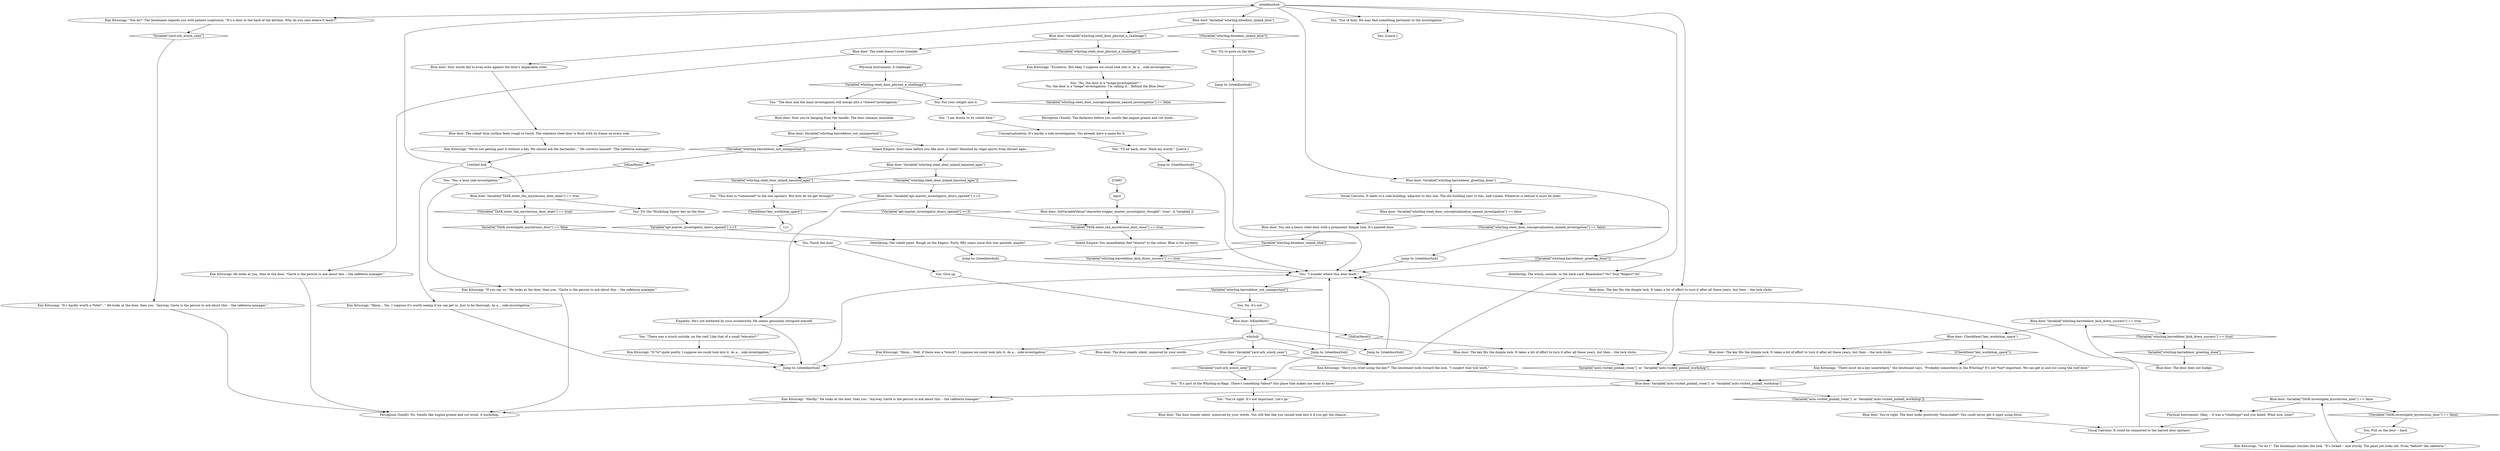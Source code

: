 # WHIRLING F1 / STEEL DOOR
# The steel door in the back of the kitchen. Leads to the storage area with the elevator.
# ==================================================
digraph G {
	  0 [label="START"];
	  1 [label="input"];
	  2 [label="Blue door: Variable[\"whirling.steel_door_inland_haunted_ages\"]"];
	  3 [label="Variable[\"whirling.steel_door_inland_haunted_ages\"]", shape=diamond];
	  4 [label="!(Variable[\"whirling.steel_door_inland_haunted_ages\"])", shape=diamond];
	  5 [label="Kim Kitsuragi: \"There must be a key somewhere,\" the lieutenant says. \"Probably somewhere in the Whirling? It's not *too* important. We can get in and out using the roof door.\""];
	  6 [label="Blue door: The door stands silent, unmoved by your words. You still feel like you should look into it if you get the chance..."];
	  7 [label="You: \"There was a winch outside, on the roof. Like that of a small *elevator*.\""];
	  8 [label="Jump to: [steeldoorhub]"];
	  9 [label="Perception (Smell): No. Smells like engine grease and cut wood. A workshop."];
	  10 [label="You: \"This door is *connected* to the one upstairs. But how do we get through?\""];
	  11 [label="Blue door: Variable[\"whirling.bluedoor_inland_blue\"]"];
	  12 [label="Variable[\"whirling.bluedoor_inland_blue\"]", shape=diamond];
	  13 [label="!(Variable[\"whirling.bluedoor_inland_blue\"])", shape=diamond];
	  14 [label="Blue door: Variable[\"whirling.steel_door_physint_a_challenge\"]"];
	  15 [label="Variable[\"whirling.steel_door_physint_a_challenge\"]", shape=diamond];
	  16 [label="!(Variable[\"whirling.steel_door_physint_a_challenge\"])", shape=diamond];
	  17 [label="Blue door: The steel doesn't even tremble."];
	  18 [label="Kim Kitsuragi: \"So do I.\" The lieutenant touches the lock. \"It's locked -- and sturdy. The paint job looks old. From *before* the cafeteria.\""];
	  19 [label="You: No, it's not."];
	  20 [label="You: \"The door and the main investigation will merge into a *stereo*-investigation.\""];
	  21 [label="Blue door: Variable[\"TASK.enter_the_mysterious_door_done\"] == true"];
	  22 [label="Variable[\"TASK.enter_the_mysterious_door_done\"] == true", shape=diamond];
	  23 [label="!(Variable[\"TASK.enter_the_mysterious_door_done\"] == true)", shape=diamond];
	  24 [label="You: Try the 'Workshop Spare' key on the door."];
	  25 [label="Interfacing: The winch, outside, in the back yard. Remember? No? Your *fingers* do!"];
	  26 [label="Kim Kitsuragi: \"It's hardly worth a *title*...\" He looks at the door, then you. \"Anyway, Garte is the person to ask about this -- the cafeteria manager.\""];
	  27 [label="Jump to: [steeldoorhub]"];
	  28 [label="Blue door: Variable[\"auto.visited_pinball_room\"]  or  Variable[\"auto.visited_pinball_workshop\"]"];
	  29 [label="Variable[\"auto.visited_pinball_room\"]  or  Variable[\"auto.visited_pinball_workshop\"]", shape=diamond];
	  30 [label="!(Variable[\"auto.visited_pinball_room\"]  or  Variable[\"auto.visited_pinball_workshop\"])", shape=diamond];
	  31 [label="Kim Kitsuragi: \"Hardly.\" He looks at the door, then you. \"Anyway, Garte is the person to ask about this -- the cafeteria manager.\""];
	  32 [label="Perception (Smell): The darkness before you smells like engine grease and cut wood..."];
	  33 [label="Blue door: Variable[\"apt.master_investigator_doors_opened\"] >=3"];
	  34 [label="Variable[\"apt.master_investigator_doors_opened\"] >=3", shape=diamond];
	  35 [label="!(Variable[\"apt.master_investigator_doors_opened\"] >=3)", shape=diamond];
	  36 [label="Empathy: He's not bothered by your eccentricity. He seems genuinely intrigued himself."];
	  37 [label="You: \"No, the door is a *mega-investigation*.\"\n\"No, the door is a *mega*-investigation. I'm calling it... Behind the Blue Door.\""];
	  38 [label="Kim Kitsuragi: \"Hmm... Yes, I suppose it's worth seeing if we can get in. Just to be thorough. As a... side-investigation.\""];
	  39 [label="You: [Leave.]"];
	  40 [label="Blue door: Your words fail to even echo against the door's implacable steel."];
	  41 [label="Blue door: The key fits the dimple lock. It takes a bit of effort to turn it after all these years, but then -- the lock clicks."];
	  42 [label="You: Pull on the door -- hard."];
	  43 [label="You: Put your weight into it."];
	  44 [label="Physical Instrument: A challenge!"];
	  45 [label="Blue door: Variable[\"whirling.barreddoor_kick_down_success\"] == true"];
	  46 [label="Variable[\"whirling.barreddoor_kick_down_success\"] == true", shape=diamond];
	  47 [label="!(Variable[\"whirling.barreddoor_kick_down_success\"] == true)", shape=diamond];
	  48 [label="Blue door: CheckItem(\"key_workshop_spare\")"];
	  49 [label="CheckItem(\"key_workshop_spare\")", shape=diamond];
	  50 [label="!(CheckItem(\"key_workshop_spare\"))", shape=diamond];
	  51 [label="Blue door: The key fits the dimple lock. It takes a bit of effort to turn it after all these years, but then -- the lock clicks."];
	  52 [label="You: Touch the door."];
	  53 [label="Kim Kitsuragi: \"You do?\" The lieutenant regards you with patient scepticism. \"It's a door in the back of the kitchen. Why do you care where it leads?\""];
	  54 [label="You: \"Yes, a mini side-investigation.\""];
	  55 [label="steeldoorhub"];
	  56 [label="You: \"I wonder where this door leads.\""];
	  57 [label="You: \"Out of duty. We may find something pertinent to the investigation.\""];
	  58 [label="Jump to: [steeldoorhub]"];
	  59 [label="Kim Kitsuragi: \"Eccentric. But okay, I suppose we could look into it. As a... side-investigation.\""];
	  60 [label="You: \"You're right. It's not important. Let's go.\""];
	  61 [label="Blue door: The door stands silent, unmoved by your words."];
	  62 [label="Jump to: [steeldoorhub]"];
	  63 [label="Visual Calculus: It could be connected to the barred door upstairs."];
	  64 [label="Blue door: The door does not budge."];
	  65 [label="Jump to: [steeldoorhub]"];
	  66 [label="Blue door: The cobalt blue surface feels rough to touch. The stainless steel door is flush with its frame on every side."];
	  67 [label="You: Give up."];
	  68 [label="Kim Kitsuragi: He looks at you, then at the door. \"Garte is the person to ask about this -- the cafeteria manager.\""];
	  69 [label="Kim Kitsuragi: \"If you say so.\" He looks at the door, then you. \"Garte is the person to ask about this -- the cafeteria manager.\""];
	  70 [label="Blue door: Now you're hanging from the handle. The door remains immobile."];
	  71 [label="You: \"I am drawn to its cobalt blue.\""];
	  72 [label="Kim Kitsuragi: \"Hmm... Well, if there was a *winch*, I suppose we could look into it. As a... side-investigation.\""];
	  73 [label="Kim Kitsuragi: \"It *is* quite pretty. I suppose we could look into it. As a... side-investigation.\""];
	  74 [label="Conceptualization: It's hardly a side-investigation. You already have a name for it."];
	  75 [label="Jump to: [steeldoorhub]"];
	  76 [label="Untitled hub"];
	  77 [label="You: \"I'll be back, door. Mark my words.\" [Leave.]"];
	  78 [label="Blue door: The key fits the dimple lock. It takes a bit of effort to turn it after all these years, but then -- the lock clicks."];
	  79 [label="Inland Empire: You immediately feel *drawn* to the colour. Blue is for mystery."];
	  80 [label="You: Try to push on the door."];
	  81 [label="Blue door: Variable[\"whirling.barreddoor_greeting_done\"]"];
	  82 [label="Variable[\"whirling.barreddoor_greeting_done\"]", shape=diamond];
	  83 [label="!(Variable[\"whirling.barreddoor_greeting_done\"])", shape=diamond];
	  84 [label="Visual Calculus: It leads to a side-building, adjacent to this one. The old building next to this, half ruined. Whatever is behind it must be older."];
	  85 [label="Jump to: [steeldoorhub]"];
	  86 [label="Blue door: Variable[\"whirling.steel_door_conceptualization_named_investigation\"] == false"];
	  87 [label="Variable[\"whirling.steel_door_conceptualization_named_investigation\"] == false", shape=diamond];
	  88 [label="!(Variable[\"whirling.steel_door_conceptualization_named_investigation\"] == false)", shape=diamond];
	  89 [label="Blue door: You see a heavy steel door with a prominent dimple lock. It's painted blue."];
	  90 [label="Blue door: SetVariableValue(\"character.trigger_master_investigator_thought\", true) --[[ Variable[ ]]"];
	  91 [label="Interfacing: Old cobalt paint. Rough on the fingers. Forty, fifty years since this was painted, maybe?"];
	  92 [label="Kim Kitsuragi: \"We're not getting past it without a key. We should ask the bartender...\" He corrects himself. \"The cafeteria manager.\""];
	  93 [label="Blue door: Variable[\"TASK.investigate_mysterious_door\"] == false"];
	  94 [label="Variable[\"TASK.investigate_mysterious_door\"] == false", shape=diamond];
	  95 [label="!(Variable[\"TASK.investigate_mysterious_door\"] == false)", shape=diamond];
	  96 [label="Physical Instrument: Okay -- it was a *challenge* and you failed. What now, loser?"];
	  97 [label="Blue door: Variable[\"whirling.barreddoor_not_unimportant\"]"];
	  98 [label="Variable[\"whirling.barreddoor_not_unimportant\"]", shape=diamond];
	  99 [label="!(Variable[\"whirling.barreddoor_not_unimportant\"])", shape=diamond];
	  100 [label="Inland Empire: Dust rises before you like mist. A tomb? Haunted by regal spirits from distant ages..."];
	  101 [label="Blue door: You're right. The door looks positively *immutable*. You could never get it open using force."];
	  102 [label="Blue door: IsKimHere()"];
	  103 [label="IsKimHere()", shape=diamond];
	  104 [label="!(IsKimHere())", shape=diamond];
	  105 [label="whyhub"];
	  106 [label="You: \"It's part of the Whirling-in-Rags. There's something *about* this place that makes me want to know.\""];
	  107 [label="Blue door: Variable[\"yard.orb_winch_seen\"]"];
	  108 [label="Variable[\"yard.orb_winch_seen\"]", shape=diamond];
	  109 [label="!(Variable[\"yard.orb_winch_seen\"])", shape=diamond];
	  110 [label="Kim Kitsuragi: \"Have you tried using the key?\" The lieutenant nods toward the lock. \"I suspect that will work.\""];
	  0 -> 1
	  1 -> 90
	  2 -> 3
	  2 -> 4
	  3 -> 10
	  4 -> 33
	  5 -> 28
	  7 -> 73
	  8 -> 56
	  10 -> 49
	  11 -> 13
	  11 -> 14
	  12 -> 46
	  13 -> 80
	  14 -> 16
	  14 -> 17
	  15 -> 43
	  15 -> 20
	  16 -> 59
	  17 -> 44
	  17 -> 68
	  18 -> 93
	  19 -> 102
	  20 -> 70
	  21 -> 24
	  21 -> 23
	  22 -> 79
	  23 -> 94
	  24 -> 34
	  25 -> 106
	  26 -> 9
	  27 -> 56
	  28 -> 30
	  28 -> 31
	  30 -> 101
	  31 -> 9
	  33 -> 35
	  33 -> 36
	  34 -> 91
	  35 -> 22
	  36 -> 75
	  37 -> 87
	  38 -> 75
	  40 -> 66
	  41 -> 29
	  42 -> 18
	  43 -> 71
	  44 -> 15
	  45 -> 48
	  45 -> 47
	  46 -> 56
	  47 -> 82
	  48 -> 50
	  48 -> 51
	  49 -> 111
	  50 -> 5
	  51 -> 29
	  52 -> 67
	  53 -> 108
	  54 -> 69
	  55 -> 40
	  55 -> 11
	  55 -> 78
	  55 -> 81
	  55 -> 53
	  55 -> 25
	  55 -> 57
	  56 -> 98
	  57 -> 39
	  58 -> 56
	  59 -> 37
	  60 -> 6
	  62 -> 56
	  63 -> 56
	  64 -> 45
	  65 -> 56
	  66 -> 92
	  67 -> 102
	  68 -> 9
	  69 -> 9
	  70 -> 97
	  71 -> 74
	  72 -> 75
	  73 -> 75
	  74 -> 77
	  75 -> 56
	  76 -> 21
	  76 -> 38
	  76 -> 55
	  77 -> 62
	  78 -> 29
	  79 -> 46
	  80 -> 65
	  81 -> 83
	  81 -> 84
	  82 -> 64
	  83 -> 56
	  84 -> 86
	  85 -> 56
	  86 -> 88
	  86 -> 89
	  87 -> 32
	  88 -> 27
	  89 -> 12
	  90 -> 22
	  91 -> 85
	  92 -> 76
	  93 -> 96
	  93 -> 95
	  94 -> 52
	  95 -> 42
	  96 -> 63
	  97 -> 99
	  97 -> 100
	  98 -> 19
	  99 -> 103
	  100 -> 2
	  101 -> 63
	  102 -> 104
	  102 -> 105
	  103 -> 54
	  104 -> 41
	  105 -> 8
	  105 -> 72
	  105 -> 107
	  105 -> 58
	  105 -> 61
	  106 -> 60
	  107 -> 109
	  107 -> 110
	  108 -> 26
	  109 -> 106
	  110 -> 28
}

